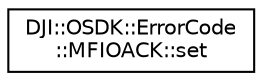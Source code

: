 digraph "Graphical Class Hierarchy"
{
 // INTERACTIVE_SVG=YES
 // LATEX_PDF_SIZE
  edge [fontname="Helvetica",fontsize="10",labelfontname="Helvetica",labelfontsize="10"];
  node [fontname="Helvetica",fontsize="10",shape=record];
  rankdir="LR";
  Node0 [label="DJI::OSDK::ErrorCode\l::MFIOACK::set",height=0.2,width=0.4,color="black", fillcolor="white", style="filled",URL="$structDJI_1_1OSDK_1_1ErrorCode_1_1MFIOACK_1_1set.html",tooltip="CMDID: set."];
}
